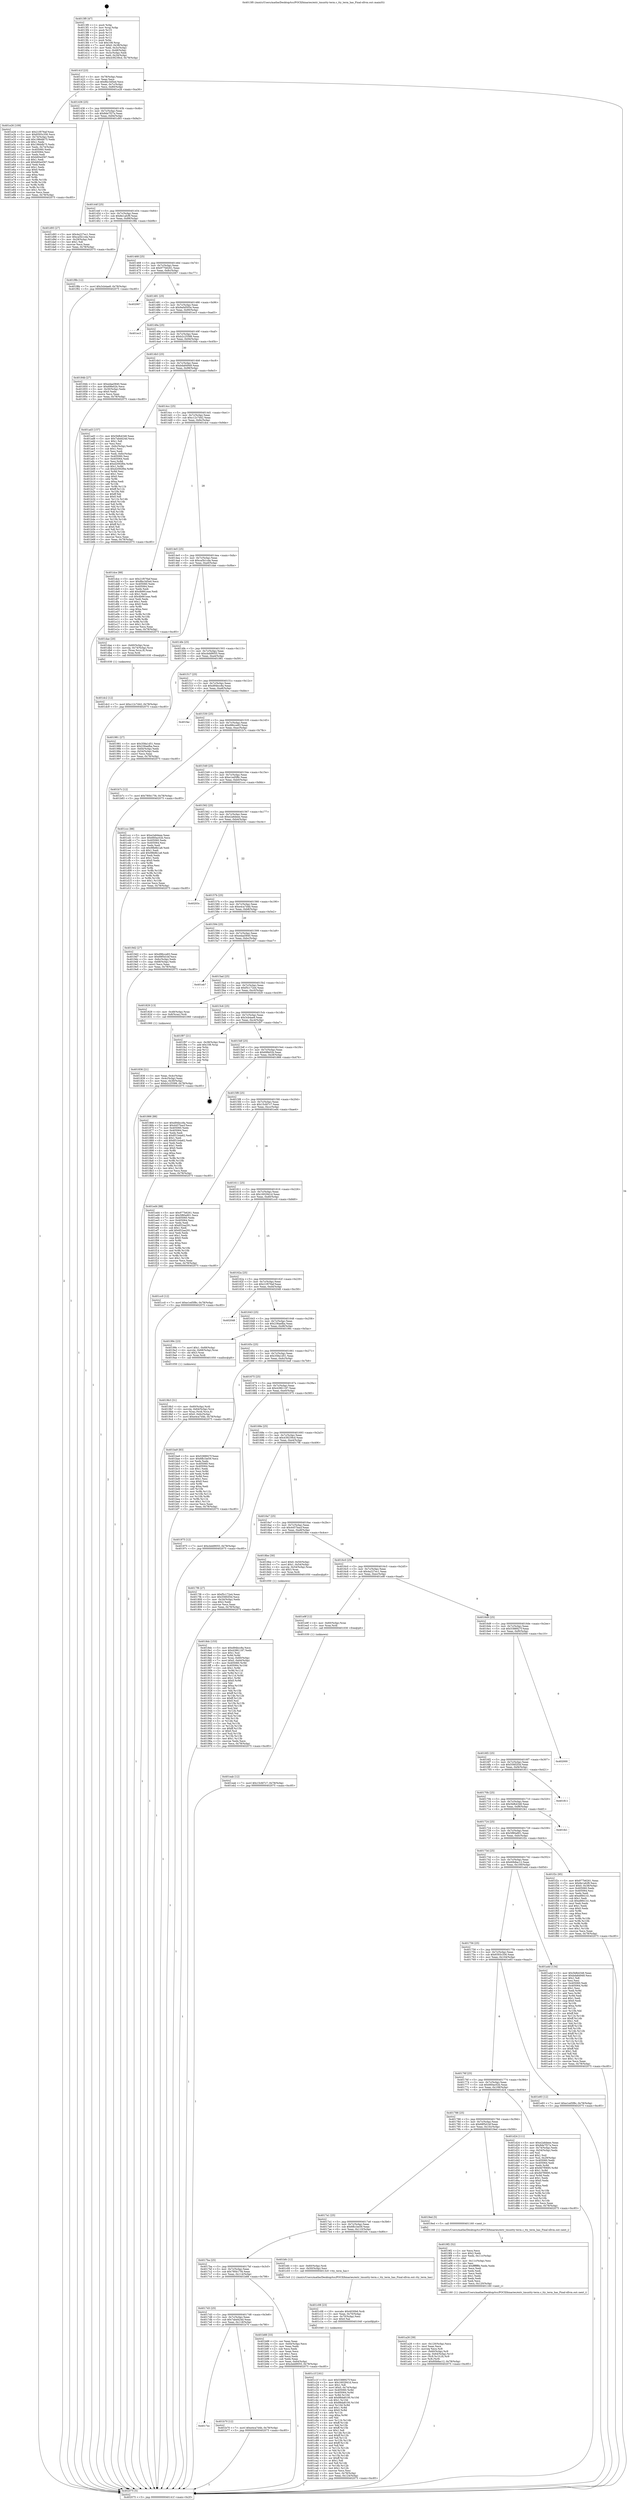 digraph "0x4013f0" {
  label = "0x4013f0 (/mnt/c/Users/mathe/Desktop/tcc/POCII/binaries/extr_tmuxtty-term.c_tty_term_has_Final-ollvm.out::main(0))"
  labelloc = "t"
  node[shape=record]

  Entry [label="",width=0.3,height=0.3,shape=circle,fillcolor=black,style=filled]
  "0x40141f" [label="{
     0x40141f [23]\l
     | [instrs]\l
     &nbsp;&nbsp;0x40141f \<+3\>: mov -0x78(%rbp),%eax\l
     &nbsp;&nbsp;0x401422 \<+2\>: mov %eax,%ecx\l
     &nbsp;&nbsp;0x401424 \<+6\>: sub $0x8bc3d5ed,%ecx\l
     &nbsp;&nbsp;0x40142a \<+3\>: mov %eax,-0x7c(%rbp)\l
     &nbsp;&nbsp;0x40142d \<+3\>: mov %ecx,-0x80(%rbp)\l
     &nbsp;&nbsp;0x401430 \<+6\>: je 0000000000401e26 \<main+0xa36\>\l
  }"]
  "0x401e26" [label="{
     0x401e26 [109]\l
     | [instrs]\l
     &nbsp;&nbsp;0x401e26 \<+5\>: mov $0x21f076af,%eax\l
     &nbsp;&nbsp;0x401e2b \<+5\>: mov $0x6593c356,%ecx\l
     &nbsp;&nbsp;0x401e30 \<+3\>: mov -0x74(%rbp),%edx\l
     &nbsp;&nbsp;0x401e33 \<+6\>: add $0x198ddb75,%edx\l
     &nbsp;&nbsp;0x401e39 \<+3\>: add $0x1,%edx\l
     &nbsp;&nbsp;0x401e3c \<+6\>: sub $0x198ddb75,%edx\l
     &nbsp;&nbsp;0x401e42 \<+3\>: mov %edx,-0x74(%rbp)\l
     &nbsp;&nbsp;0x401e45 \<+7\>: mov 0x405060,%edx\l
     &nbsp;&nbsp;0x401e4c \<+7\>: mov 0x405064,%esi\l
     &nbsp;&nbsp;0x401e53 \<+2\>: mov %edx,%edi\l
     &nbsp;&nbsp;0x401e55 \<+6\>: sub $0xb60a4567,%edi\l
     &nbsp;&nbsp;0x401e5b \<+3\>: sub $0x1,%edi\l
     &nbsp;&nbsp;0x401e5e \<+6\>: add $0xb60a4567,%edi\l
     &nbsp;&nbsp;0x401e64 \<+3\>: imul %edi,%edx\l
     &nbsp;&nbsp;0x401e67 \<+3\>: and $0x1,%edx\l
     &nbsp;&nbsp;0x401e6a \<+3\>: cmp $0x0,%edx\l
     &nbsp;&nbsp;0x401e6d \<+4\>: sete %r8b\l
     &nbsp;&nbsp;0x401e71 \<+3\>: cmp $0xa,%esi\l
     &nbsp;&nbsp;0x401e74 \<+4\>: setl %r9b\l
     &nbsp;&nbsp;0x401e78 \<+3\>: mov %r8b,%r10b\l
     &nbsp;&nbsp;0x401e7b \<+3\>: and %r9b,%r10b\l
     &nbsp;&nbsp;0x401e7e \<+3\>: xor %r9b,%r8b\l
     &nbsp;&nbsp;0x401e81 \<+3\>: or %r8b,%r10b\l
     &nbsp;&nbsp;0x401e84 \<+4\>: test $0x1,%r10b\l
     &nbsp;&nbsp;0x401e88 \<+3\>: cmovne %ecx,%eax\l
     &nbsp;&nbsp;0x401e8b \<+3\>: mov %eax,-0x78(%rbp)\l
     &nbsp;&nbsp;0x401e8e \<+5\>: jmp 0000000000402075 \<main+0xc85\>\l
  }"]
  "0x401436" [label="{
     0x401436 [25]\l
     | [instrs]\l
     &nbsp;&nbsp;0x401436 \<+5\>: jmp 000000000040143b \<main+0x4b\>\l
     &nbsp;&nbsp;0x40143b \<+3\>: mov -0x7c(%rbp),%eax\l
     &nbsp;&nbsp;0x40143e \<+5\>: sub $0x8de7f27a,%eax\l
     &nbsp;&nbsp;0x401443 \<+6\>: mov %eax,-0x84(%rbp)\l
     &nbsp;&nbsp;0x401449 \<+6\>: je 0000000000401d93 \<main+0x9a3\>\l
  }"]
  Exit [label="",width=0.3,height=0.3,shape=circle,fillcolor=black,style=filled,peripheries=2]
  "0x401d93" [label="{
     0x401d93 [27]\l
     | [instrs]\l
     &nbsp;&nbsp;0x401d93 \<+5\>: mov $0x4a227ec1,%eax\l
     &nbsp;&nbsp;0x401d98 \<+5\>: mov $0xca5b1cda,%ecx\l
     &nbsp;&nbsp;0x401d9d \<+3\>: mov -0x29(%rbp),%dl\l
     &nbsp;&nbsp;0x401da0 \<+3\>: test $0x1,%dl\l
     &nbsp;&nbsp;0x401da3 \<+3\>: cmovne %ecx,%eax\l
     &nbsp;&nbsp;0x401da6 \<+3\>: mov %eax,-0x78(%rbp)\l
     &nbsp;&nbsp;0x401da9 \<+5\>: jmp 0000000000402075 \<main+0xc85\>\l
  }"]
  "0x40144f" [label="{
     0x40144f [25]\l
     | [instrs]\l
     &nbsp;&nbsp;0x40144f \<+5\>: jmp 0000000000401454 \<main+0x64\>\l
     &nbsp;&nbsp;0x401454 \<+3\>: mov -0x7c(%rbp),%eax\l
     &nbsp;&nbsp;0x401457 \<+5\>: sub $0x8e1afcf9,%eax\l
     &nbsp;&nbsp;0x40145c \<+6\>: mov %eax,-0x88(%rbp)\l
     &nbsp;&nbsp;0x401462 \<+6\>: je 0000000000401f8b \<main+0xb9b\>\l
  }"]
  "0x401eab" [label="{
     0x401eab [12]\l
     | [instrs]\l
     &nbsp;&nbsp;0x401eab \<+7\>: movl $0x15cfd7c7,-0x78(%rbp)\l
     &nbsp;&nbsp;0x401eb2 \<+5\>: jmp 0000000000402075 \<main+0xc85\>\l
  }"]
  "0x401f8b" [label="{
     0x401f8b [12]\l
     | [instrs]\l
     &nbsp;&nbsp;0x401f8b \<+7\>: movl $0x3cb4ae8,-0x78(%rbp)\l
     &nbsp;&nbsp;0x401f92 \<+5\>: jmp 0000000000402075 \<main+0xc85\>\l
  }"]
  "0x401468" [label="{
     0x401468 [25]\l
     | [instrs]\l
     &nbsp;&nbsp;0x401468 \<+5\>: jmp 000000000040146d \<main+0x7d\>\l
     &nbsp;&nbsp;0x40146d \<+3\>: mov -0x7c(%rbp),%eax\l
     &nbsp;&nbsp;0x401470 \<+5\>: sub $0x977b6261,%eax\l
     &nbsp;&nbsp;0x401475 \<+6\>: mov %eax,-0x8c(%rbp)\l
     &nbsp;&nbsp;0x40147b \<+6\>: je 0000000000402067 \<main+0xc77\>\l
  }"]
  "0x401dc2" [label="{
     0x401dc2 [12]\l
     | [instrs]\l
     &nbsp;&nbsp;0x401dc2 \<+7\>: movl $0xc12c7d42,-0x78(%rbp)\l
     &nbsp;&nbsp;0x401dc9 \<+5\>: jmp 0000000000402075 \<main+0xc85\>\l
  }"]
  "0x402067" [label="{
     0x402067\l
  }", style=dashed]
  "0x401481" [label="{
     0x401481 [25]\l
     | [instrs]\l
     &nbsp;&nbsp;0x401481 \<+5\>: jmp 0000000000401486 \<main+0x96\>\l
     &nbsp;&nbsp;0x401486 \<+3\>: mov -0x7c(%rbp),%eax\l
     &nbsp;&nbsp;0x401489 \<+5\>: sub $0x9a0d505e,%eax\l
     &nbsp;&nbsp;0x40148e \<+6\>: mov %eax,-0x90(%rbp)\l
     &nbsp;&nbsp;0x401494 \<+6\>: je 0000000000401ec3 \<main+0xad3\>\l
  }"]
  "0x401c1f" [label="{
     0x401c1f [161]\l
     | [instrs]\l
     &nbsp;&nbsp;0x401c1f \<+5\>: mov $0x5388927f,%esi\l
     &nbsp;&nbsp;0x401c24 \<+5\>: mov $0x1602941d,%ecx\l
     &nbsp;&nbsp;0x401c29 \<+2\>: mov $0x1,%dl\l
     &nbsp;&nbsp;0x401c2b \<+7\>: movl $0x0,-0x74(%rbp)\l
     &nbsp;&nbsp;0x401c32 \<+8\>: mov 0x405060,%r8d\l
     &nbsp;&nbsp;0x401c3a \<+8\>: mov 0x405064,%r9d\l
     &nbsp;&nbsp;0x401c42 \<+3\>: mov %r8d,%r10d\l
     &nbsp;&nbsp;0x401c45 \<+7\>: add $0x88da8100,%r10d\l
     &nbsp;&nbsp;0x401c4c \<+4\>: sub $0x1,%r10d\l
     &nbsp;&nbsp;0x401c50 \<+7\>: sub $0x88da8100,%r10d\l
     &nbsp;&nbsp;0x401c57 \<+4\>: imul %r10d,%r8d\l
     &nbsp;&nbsp;0x401c5b \<+4\>: and $0x1,%r8d\l
     &nbsp;&nbsp;0x401c5f \<+4\>: cmp $0x0,%r8d\l
     &nbsp;&nbsp;0x401c63 \<+4\>: sete %r11b\l
     &nbsp;&nbsp;0x401c67 \<+4\>: cmp $0xa,%r9d\l
     &nbsp;&nbsp;0x401c6b \<+3\>: setl %bl\l
     &nbsp;&nbsp;0x401c6e \<+3\>: mov %r11b,%r14b\l
     &nbsp;&nbsp;0x401c71 \<+4\>: xor $0xff,%r14b\l
     &nbsp;&nbsp;0x401c75 \<+3\>: mov %bl,%r15b\l
     &nbsp;&nbsp;0x401c78 \<+4\>: xor $0xff,%r15b\l
     &nbsp;&nbsp;0x401c7c \<+3\>: xor $0x1,%dl\l
     &nbsp;&nbsp;0x401c7f \<+3\>: mov %r14b,%r12b\l
     &nbsp;&nbsp;0x401c82 \<+4\>: and $0xff,%r12b\l
     &nbsp;&nbsp;0x401c86 \<+3\>: and %dl,%r11b\l
     &nbsp;&nbsp;0x401c89 \<+3\>: mov %r15b,%r13b\l
     &nbsp;&nbsp;0x401c8c \<+4\>: and $0xff,%r13b\l
     &nbsp;&nbsp;0x401c90 \<+2\>: and %dl,%bl\l
     &nbsp;&nbsp;0x401c92 \<+3\>: or %r11b,%r12b\l
     &nbsp;&nbsp;0x401c95 \<+3\>: or %bl,%r13b\l
     &nbsp;&nbsp;0x401c98 \<+3\>: xor %r13b,%r12b\l
     &nbsp;&nbsp;0x401c9b \<+3\>: or %r15b,%r14b\l
     &nbsp;&nbsp;0x401c9e \<+4\>: xor $0xff,%r14b\l
     &nbsp;&nbsp;0x401ca2 \<+3\>: or $0x1,%dl\l
     &nbsp;&nbsp;0x401ca5 \<+3\>: and %dl,%r14b\l
     &nbsp;&nbsp;0x401ca8 \<+3\>: or %r14b,%r12b\l
     &nbsp;&nbsp;0x401cab \<+4\>: test $0x1,%r12b\l
     &nbsp;&nbsp;0x401caf \<+3\>: cmovne %ecx,%esi\l
     &nbsp;&nbsp;0x401cb2 \<+3\>: mov %esi,-0x78(%rbp)\l
     &nbsp;&nbsp;0x401cb5 \<+6\>: mov %eax,-0x124(%rbp)\l
     &nbsp;&nbsp;0x401cbb \<+5\>: jmp 0000000000402075 \<main+0xc85\>\l
  }"]
  "0x401ec3" [label="{
     0x401ec3\l
  }", style=dashed]
  "0x40149a" [label="{
     0x40149a [25]\l
     | [instrs]\l
     &nbsp;&nbsp;0x40149a \<+5\>: jmp 000000000040149f \<main+0xaf\>\l
     &nbsp;&nbsp;0x40149f \<+3\>: mov -0x7c(%rbp),%eax\l
     &nbsp;&nbsp;0x4014a2 \<+5\>: sub $0xb2c25588,%eax\l
     &nbsp;&nbsp;0x4014a7 \<+6\>: mov %eax,-0x94(%rbp)\l
     &nbsp;&nbsp;0x4014ad \<+6\>: je 000000000040184b \<main+0x45b\>\l
  }"]
  "0x401c08" [label="{
     0x401c08 [23]\l
     | [instrs]\l
     &nbsp;&nbsp;0x401c08 \<+10\>: movabs $0x4030b6,%rdi\l
     &nbsp;&nbsp;0x401c12 \<+3\>: mov %eax,-0x70(%rbp)\l
     &nbsp;&nbsp;0x401c15 \<+3\>: mov -0x70(%rbp),%esi\l
     &nbsp;&nbsp;0x401c18 \<+2\>: mov $0x0,%al\l
     &nbsp;&nbsp;0x401c1a \<+5\>: call 0000000000401040 \<printf@plt\>\l
     | [calls]\l
     &nbsp;&nbsp;0x401040 \{1\} (unknown)\l
  }"]
  "0x40184b" [label="{
     0x40184b [27]\l
     | [instrs]\l
     &nbsp;&nbsp;0x40184b \<+5\>: mov $0xedaa5840,%eax\l
     &nbsp;&nbsp;0x401850 \<+5\>: mov $0x69fe02b,%ecx\l
     &nbsp;&nbsp;0x401855 \<+3\>: mov -0x30(%rbp),%edx\l
     &nbsp;&nbsp;0x401858 \<+3\>: cmp $0x0,%edx\l
     &nbsp;&nbsp;0x40185b \<+3\>: cmove %ecx,%eax\l
     &nbsp;&nbsp;0x40185e \<+3\>: mov %eax,-0x78(%rbp)\l
     &nbsp;&nbsp;0x401861 \<+5\>: jmp 0000000000402075 \<main+0xc85\>\l
  }"]
  "0x4014b3" [label="{
     0x4014b3 [25]\l
     | [instrs]\l
     &nbsp;&nbsp;0x4014b3 \<+5\>: jmp 00000000004014b8 \<main+0xc8\>\l
     &nbsp;&nbsp;0x4014b8 \<+3\>: mov -0x7c(%rbp),%eax\l
     &nbsp;&nbsp;0x4014bb \<+5\>: sub $0xbda84949,%eax\l
     &nbsp;&nbsp;0x4014c0 \<+6\>: mov %eax,-0x98(%rbp)\l
     &nbsp;&nbsp;0x4014c6 \<+6\>: je 0000000000401ad3 \<main+0x6e3\>\l
  }"]
  "0x4017ec" [label="{
     0x4017ec\l
  }", style=dashed]
  "0x401ad3" [label="{
     0x401ad3 [157]\l
     | [instrs]\l
     &nbsp;&nbsp;0x401ad3 \<+5\>: mov $0x5bfb4348,%eax\l
     &nbsp;&nbsp;0x401ad8 \<+5\>: mov $0x7abd424d,%ecx\l
     &nbsp;&nbsp;0x401add \<+2\>: mov $0x1,%dl\l
     &nbsp;&nbsp;0x401adf \<+2\>: xor %esi,%esi\l
     &nbsp;&nbsp;0x401ae1 \<+3\>: mov -0x6c(%rbp),%edi\l
     &nbsp;&nbsp;0x401ae4 \<+3\>: sub $0x1,%esi\l
     &nbsp;&nbsp;0x401ae7 \<+2\>: sub %esi,%edi\l
     &nbsp;&nbsp;0x401ae9 \<+3\>: mov %edi,-0x6c(%rbp)\l
     &nbsp;&nbsp;0x401aec \<+7\>: mov 0x405060,%esi\l
     &nbsp;&nbsp;0x401af3 \<+7\>: mov 0x405064,%edi\l
     &nbsp;&nbsp;0x401afa \<+3\>: mov %esi,%r8d\l
     &nbsp;&nbsp;0x401afd \<+7\>: add $0xd2092f0e,%r8d\l
     &nbsp;&nbsp;0x401b04 \<+4\>: sub $0x1,%r8d\l
     &nbsp;&nbsp;0x401b08 \<+7\>: sub $0xd2092f0e,%r8d\l
     &nbsp;&nbsp;0x401b0f \<+4\>: imul %r8d,%esi\l
     &nbsp;&nbsp;0x401b13 \<+3\>: and $0x1,%esi\l
     &nbsp;&nbsp;0x401b16 \<+3\>: cmp $0x0,%esi\l
     &nbsp;&nbsp;0x401b19 \<+4\>: sete %r9b\l
     &nbsp;&nbsp;0x401b1d \<+3\>: cmp $0xa,%edi\l
     &nbsp;&nbsp;0x401b20 \<+4\>: setl %r10b\l
     &nbsp;&nbsp;0x401b24 \<+3\>: mov %r9b,%r11b\l
     &nbsp;&nbsp;0x401b27 \<+4\>: xor $0xff,%r11b\l
     &nbsp;&nbsp;0x401b2b \<+3\>: mov %r10b,%bl\l
     &nbsp;&nbsp;0x401b2e \<+3\>: xor $0xff,%bl\l
     &nbsp;&nbsp;0x401b31 \<+3\>: xor $0x0,%dl\l
     &nbsp;&nbsp;0x401b34 \<+3\>: mov %r11b,%r14b\l
     &nbsp;&nbsp;0x401b37 \<+4\>: and $0x0,%r14b\l
     &nbsp;&nbsp;0x401b3b \<+3\>: and %dl,%r9b\l
     &nbsp;&nbsp;0x401b3e \<+3\>: mov %bl,%r15b\l
     &nbsp;&nbsp;0x401b41 \<+4\>: and $0x0,%r15b\l
     &nbsp;&nbsp;0x401b45 \<+3\>: and %dl,%r10b\l
     &nbsp;&nbsp;0x401b48 \<+3\>: or %r9b,%r14b\l
     &nbsp;&nbsp;0x401b4b \<+3\>: or %r10b,%r15b\l
     &nbsp;&nbsp;0x401b4e \<+3\>: xor %r15b,%r14b\l
     &nbsp;&nbsp;0x401b51 \<+3\>: or %bl,%r11b\l
     &nbsp;&nbsp;0x401b54 \<+4\>: xor $0xff,%r11b\l
     &nbsp;&nbsp;0x401b58 \<+3\>: or $0x0,%dl\l
     &nbsp;&nbsp;0x401b5b \<+3\>: and %dl,%r11b\l
     &nbsp;&nbsp;0x401b5e \<+3\>: or %r11b,%r14b\l
     &nbsp;&nbsp;0x401b61 \<+4\>: test $0x1,%r14b\l
     &nbsp;&nbsp;0x401b65 \<+3\>: cmovne %ecx,%eax\l
     &nbsp;&nbsp;0x401b68 \<+3\>: mov %eax,-0x78(%rbp)\l
     &nbsp;&nbsp;0x401b6b \<+5\>: jmp 0000000000402075 \<main+0xc85\>\l
  }"]
  "0x4014cc" [label="{
     0x4014cc [25]\l
     | [instrs]\l
     &nbsp;&nbsp;0x4014cc \<+5\>: jmp 00000000004014d1 \<main+0xe1\>\l
     &nbsp;&nbsp;0x4014d1 \<+3\>: mov -0x7c(%rbp),%eax\l
     &nbsp;&nbsp;0x4014d4 \<+5\>: sub $0xc12c7d42,%eax\l
     &nbsp;&nbsp;0x4014d9 \<+6\>: mov %eax,-0x9c(%rbp)\l
     &nbsp;&nbsp;0x4014df \<+6\>: je 0000000000401dce \<main+0x9de\>\l
  }"]
  "0x401b70" [label="{
     0x401b70 [12]\l
     | [instrs]\l
     &nbsp;&nbsp;0x401b70 \<+7\>: movl $0xe4ca7d4b,-0x78(%rbp)\l
     &nbsp;&nbsp;0x401b77 \<+5\>: jmp 0000000000402075 \<main+0xc85\>\l
  }"]
  "0x401dce" [label="{
     0x401dce [88]\l
     | [instrs]\l
     &nbsp;&nbsp;0x401dce \<+5\>: mov $0x21f076af,%eax\l
     &nbsp;&nbsp;0x401dd3 \<+5\>: mov $0x8bc3d5ed,%ecx\l
     &nbsp;&nbsp;0x401dd8 \<+7\>: mov 0x405060,%edx\l
     &nbsp;&nbsp;0x401ddf \<+7\>: mov 0x405064,%esi\l
     &nbsp;&nbsp;0x401de6 \<+2\>: mov %edx,%edi\l
     &nbsp;&nbsp;0x401de8 \<+6\>: add $0x4b661eae,%edi\l
     &nbsp;&nbsp;0x401dee \<+3\>: sub $0x1,%edi\l
     &nbsp;&nbsp;0x401df1 \<+6\>: sub $0x4b661eae,%edi\l
     &nbsp;&nbsp;0x401df7 \<+3\>: imul %edi,%edx\l
     &nbsp;&nbsp;0x401dfa \<+3\>: and $0x1,%edx\l
     &nbsp;&nbsp;0x401dfd \<+3\>: cmp $0x0,%edx\l
     &nbsp;&nbsp;0x401e00 \<+4\>: sete %r8b\l
     &nbsp;&nbsp;0x401e04 \<+3\>: cmp $0xa,%esi\l
     &nbsp;&nbsp;0x401e07 \<+4\>: setl %r9b\l
     &nbsp;&nbsp;0x401e0b \<+3\>: mov %r8b,%r10b\l
     &nbsp;&nbsp;0x401e0e \<+3\>: and %r9b,%r10b\l
     &nbsp;&nbsp;0x401e11 \<+3\>: xor %r9b,%r8b\l
     &nbsp;&nbsp;0x401e14 \<+3\>: or %r8b,%r10b\l
     &nbsp;&nbsp;0x401e17 \<+4\>: test $0x1,%r10b\l
     &nbsp;&nbsp;0x401e1b \<+3\>: cmovne %ecx,%eax\l
     &nbsp;&nbsp;0x401e1e \<+3\>: mov %eax,-0x78(%rbp)\l
     &nbsp;&nbsp;0x401e21 \<+5\>: jmp 0000000000402075 \<main+0xc85\>\l
  }"]
  "0x4014e5" [label="{
     0x4014e5 [25]\l
     | [instrs]\l
     &nbsp;&nbsp;0x4014e5 \<+5\>: jmp 00000000004014ea \<main+0xfa\>\l
     &nbsp;&nbsp;0x4014ea \<+3\>: mov -0x7c(%rbp),%eax\l
     &nbsp;&nbsp;0x4014ed \<+5\>: sub $0xca5b1cda,%eax\l
     &nbsp;&nbsp;0x4014f2 \<+6\>: mov %eax,-0xa0(%rbp)\l
     &nbsp;&nbsp;0x4014f8 \<+6\>: je 0000000000401dae \<main+0x9be\>\l
  }"]
  "0x4017d3" [label="{
     0x4017d3 [25]\l
     | [instrs]\l
     &nbsp;&nbsp;0x4017d3 \<+5\>: jmp 00000000004017d8 \<main+0x3e8\>\l
     &nbsp;&nbsp;0x4017d8 \<+3\>: mov -0x7c(%rbp),%eax\l
     &nbsp;&nbsp;0x4017db \<+5\>: sub $0x7abd424d,%eax\l
     &nbsp;&nbsp;0x4017e0 \<+6\>: mov %eax,-0x118(%rbp)\l
     &nbsp;&nbsp;0x4017e6 \<+6\>: je 0000000000401b70 \<main+0x780\>\l
  }"]
  "0x401dae" [label="{
     0x401dae [20]\l
     | [instrs]\l
     &nbsp;&nbsp;0x401dae \<+4\>: mov -0x60(%rbp),%rax\l
     &nbsp;&nbsp;0x401db2 \<+4\>: movslq -0x74(%rbp),%rcx\l
     &nbsp;&nbsp;0x401db6 \<+4\>: mov (%rax,%rcx,8),%rax\l
     &nbsp;&nbsp;0x401dba \<+3\>: mov %rax,%rdi\l
     &nbsp;&nbsp;0x401dbd \<+5\>: call 0000000000401030 \<free@plt\>\l
     | [calls]\l
     &nbsp;&nbsp;0x401030 \{1\} (unknown)\l
  }"]
  "0x4014fe" [label="{
     0x4014fe [25]\l
     | [instrs]\l
     &nbsp;&nbsp;0x4014fe \<+5\>: jmp 0000000000401503 \<main+0x113\>\l
     &nbsp;&nbsp;0x401503 \<+3\>: mov -0x7c(%rbp),%eax\l
     &nbsp;&nbsp;0x401506 \<+5\>: sub $0xcbdd9055,%eax\l
     &nbsp;&nbsp;0x40150b \<+6\>: mov %eax,-0xa4(%rbp)\l
     &nbsp;&nbsp;0x401511 \<+6\>: je 0000000000401981 \<main+0x591\>\l
  }"]
  "0x401b88" [label="{
     0x401b88 [33]\l
     | [instrs]\l
     &nbsp;&nbsp;0x401b88 \<+2\>: xor %eax,%eax\l
     &nbsp;&nbsp;0x401b8a \<+3\>: mov -0x64(%rbp),%ecx\l
     &nbsp;&nbsp;0x401b8d \<+2\>: mov %eax,%edx\l
     &nbsp;&nbsp;0x401b8f \<+2\>: sub %ecx,%edx\l
     &nbsp;&nbsp;0x401b91 \<+2\>: mov %eax,%ecx\l
     &nbsp;&nbsp;0x401b93 \<+3\>: sub $0x1,%ecx\l
     &nbsp;&nbsp;0x401b96 \<+2\>: add %ecx,%edx\l
     &nbsp;&nbsp;0x401b98 \<+2\>: sub %edx,%eax\l
     &nbsp;&nbsp;0x401b9a \<+3\>: mov %eax,-0x64(%rbp)\l
     &nbsp;&nbsp;0x401b9d \<+7\>: movl $0xcbdd9055,-0x78(%rbp)\l
     &nbsp;&nbsp;0x401ba4 \<+5\>: jmp 0000000000402075 \<main+0xc85\>\l
  }"]
  "0x401981" [label="{
     0x401981 [27]\l
     | [instrs]\l
     &nbsp;&nbsp;0x401981 \<+5\>: mov $0x358a1d51,%eax\l
     &nbsp;&nbsp;0x401986 \<+5\>: mov $0x236aefba,%ecx\l
     &nbsp;&nbsp;0x40198b \<+3\>: mov -0x64(%rbp),%edx\l
     &nbsp;&nbsp;0x40198e \<+3\>: cmp -0x54(%rbp),%edx\l
     &nbsp;&nbsp;0x401991 \<+3\>: cmovl %ecx,%eax\l
     &nbsp;&nbsp;0x401994 \<+3\>: mov %eax,-0x78(%rbp)\l
     &nbsp;&nbsp;0x401997 \<+5\>: jmp 0000000000402075 \<main+0xc85\>\l
  }"]
  "0x401517" [label="{
     0x401517 [25]\l
     | [instrs]\l
     &nbsp;&nbsp;0x401517 \<+5\>: jmp 000000000040151c \<main+0x12c\>\l
     &nbsp;&nbsp;0x40151c \<+3\>: mov -0x7c(%rbp),%eax\l
     &nbsp;&nbsp;0x40151f \<+5\>: sub $0xd94bcc8a,%eax\l
     &nbsp;&nbsp;0x401524 \<+6\>: mov %eax,-0xa8(%rbp)\l
     &nbsp;&nbsp;0x40152a \<+6\>: je 0000000000401fac \<main+0xbbc\>\l
  }"]
  "0x4017ba" [label="{
     0x4017ba [25]\l
     | [instrs]\l
     &nbsp;&nbsp;0x4017ba \<+5\>: jmp 00000000004017bf \<main+0x3cf\>\l
     &nbsp;&nbsp;0x4017bf \<+3\>: mov -0x7c(%rbp),%eax\l
     &nbsp;&nbsp;0x4017c2 \<+5\>: sub $0x780b17f4,%eax\l
     &nbsp;&nbsp;0x4017c7 \<+6\>: mov %eax,-0x114(%rbp)\l
     &nbsp;&nbsp;0x4017cd \<+6\>: je 0000000000401b88 \<main+0x798\>\l
  }"]
  "0x401fac" [label="{
     0x401fac\l
  }", style=dashed]
  "0x401530" [label="{
     0x401530 [25]\l
     | [instrs]\l
     &nbsp;&nbsp;0x401530 \<+5\>: jmp 0000000000401535 \<main+0x145\>\l
     &nbsp;&nbsp;0x401535 \<+3\>: mov -0x7c(%rbp),%eax\l
     &nbsp;&nbsp;0x401538 \<+5\>: sub $0xd96cce83,%eax\l
     &nbsp;&nbsp;0x40153d \<+6\>: mov %eax,-0xac(%rbp)\l
     &nbsp;&nbsp;0x401543 \<+6\>: je 0000000000401b7c \<main+0x78c\>\l
  }"]
  "0x401bfc" [label="{
     0x401bfc [12]\l
     | [instrs]\l
     &nbsp;&nbsp;0x401bfc \<+4\>: mov -0x60(%rbp),%rdi\l
     &nbsp;&nbsp;0x401c00 \<+3\>: mov -0x50(%rbp),%esi\l
     &nbsp;&nbsp;0x401c03 \<+5\>: call 00000000004013c0 \<tty_term_has\>\l
     | [calls]\l
     &nbsp;&nbsp;0x4013c0 \{1\} (/mnt/c/Users/mathe/Desktop/tcc/POCII/binaries/extr_tmuxtty-term.c_tty_term_has_Final-ollvm.out::tty_term_has)\l
  }"]
  "0x401b7c" [label="{
     0x401b7c [12]\l
     | [instrs]\l
     &nbsp;&nbsp;0x401b7c \<+7\>: movl $0x780b17f4,-0x78(%rbp)\l
     &nbsp;&nbsp;0x401b83 \<+5\>: jmp 0000000000402075 \<main+0xc85\>\l
  }"]
  "0x401549" [label="{
     0x401549 [25]\l
     | [instrs]\l
     &nbsp;&nbsp;0x401549 \<+5\>: jmp 000000000040154e \<main+0x15e\>\l
     &nbsp;&nbsp;0x40154e \<+3\>: mov -0x7c(%rbp),%eax\l
     &nbsp;&nbsp;0x401551 \<+5\>: sub $0xe1ed5f8c,%eax\l
     &nbsp;&nbsp;0x401556 \<+6\>: mov %eax,-0xb0(%rbp)\l
     &nbsp;&nbsp;0x40155c \<+6\>: je 0000000000401ccc \<main+0x8dc\>\l
  }"]
  "0x401a26" [label="{
     0x401a26 [39]\l
     | [instrs]\l
     &nbsp;&nbsp;0x401a26 \<+6\>: mov -0x120(%rbp),%ecx\l
     &nbsp;&nbsp;0x401a2c \<+3\>: imul %eax,%ecx\l
     &nbsp;&nbsp;0x401a2f \<+3\>: movslq %ecx,%r8\l
     &nbsp;&nbsp;0x401a32 \<+4\>: mov -0x60(%rbp),%r9\l
     &nbsp;&nbsp;0x401a36 \<+4\>: movslq -0x64(%rbp),%r10\l
     &nbsp;&nbsp;0x401a3a \<+4\>: mov (%r9,%r10,8),%r9\l
     &nbsp;&nbsp;0x401a3e \<+3\>: mov %r8,(%r9)\l
     &nbsp;&nbsp;0x401a41 \<+7\>: movl $0x60b8ac12,-0x78(%rbp)\l
     &nbsp;&nbsp;0x401a48 \<+5\>: jmp 0000000000402075 \<main+0xc85\>\l
  }"]
  "0x401ccc" [label="{
     0x401ccc [88]\l
     | [instrs]\l
     &nbsp;&nbsp;0x401ccc \<+5\>: mov $0xe2a6deee,%eax\l
     &nbsp;&nbsp;0x401cd1 \<+5\>: mov $0x660ac02b,%ecx\l
     &nbsp;&nbsp;0x401cd6 \<+7\>: mov 0x405060,%edx\l
     &nbsp;&nbsp;0x401cdd \<+7\>: mov 0x405064,%esi\l
     &nbsp;&nbsp;0x401ce4 \<+2\>: mov %edx,%edi\l
     &nbsp;&nbsp;0x401ce6 \<+6\>: sub $0x98b8b1a8,%edi\l
     &nbsp;&nbsp;0x401cec \<+3\>: sub $0x1,%edi\l
     &nbsp;&nbsp;0x401cef \<+6\>: add $0x98b8b1a8,%edi\l
     &nbsp;&nbsp;0x401cf5 \<+3\>: imul %edi,%edx\l
     &nbsp;&nbsp;0x401cf8 \<+3\>: and $0x1,%edx\l
     &nbsp;&nbsp;0x401cfb \<+3\>: cmp $0x0,%edx\l
     &nbsp;&nbsp;0x401cfe \<+4\>: sete %r8b\l
     &nbsp;&nbsp;0x401d02 \<+3\>: cmp $0xa,%esi\l
     &nbsp;&nbsp;0x401d05 \<+4\>: setl %r9b\l
     &nbsp;&nbsp;0x401d09 \<+3\>: mov %r8b,%r10b\l
     &nbsp;&nbsp;0x401d0c \<+3\>: and %r9b,%r10b\l
     &nbsp;&nbsp;0x401d0f \<+3\>: xor %r9b,%r8b\l
     &nbsp;&nbsp;0x401d12 \<+3\>: or %r8b,%r10b\l
     &nbsp;&nbsp;0x401d15 \<+4\>: test $0x1,%r10b\l
     &nbsp;&nbsp;0x401d19 \<+3\>: cmovne %ecx,%eax\l
     &nbsp;&nbsp;0x401d1c \<+3\>: mov %eax,-0x78(%rbp)\l
     &nbsp;&nbsp;0x401d1f \<+5\>: jmp 0000000000402075 \<main+0xc85\>\l
  }"]
  "0x401562" [label="{
     0x401562 [25]\l
     | [instrs]\l
     &nbsp;&nbsp;0x401562 \<+5\>: jmp 0000000000401567 \<main+0x177\>\l
     &nbsp;&nbsp;0x401567 \<+3\>: mov -0x7c(%rbp),%eax\l
     &nbsp;&nbsp;0x40156a \<+5\>: sub $0xe2a6deee,%eax\l
     &nbsp;&nbsp;0x40156f \<+6\>: mov %eax,-0xb4(%rbp)\l
     &nbsp;&nbsp;0x401575 \<+6\>: je 000000000040203c \<main+0xc4c\>\l
  }"]
  "0x4019f2" [label="{
     0x4019f2 [52]\l
     | [instrs]\l
     &nbsp;&nbsp;0x4019f2 \<+2\>: xor %ecx,%ecx\l
     &nbsp;&nbsp;0x4019f4 \<+5\>: mov $0x2,%edx\l
     &nbsp;&nbsp;0x4019f9 \<+6\>: mov %edx,-0x11c(%rbp)\l
     &nbsp;&nbsp;0x4019ff \<+1\>: cltd\l
     &nbsp;&nbsp;0x401a00 \<+6\>: mov -0x11c(%rbp),%esi\l
     &nbsp;&nbsp;0x401a06 \<+2\>: idiv %esi\l
     &nbsp;&nbsp;0x401a08 \<+6\>: imul $0xfffffffe,%edx,%edx\l
     &nbsp;&nbsp;0x401a0e \<+2\>: mov %ecx,%edi\l
     &nbsp;&nbsp;0x401a10 \<+2\>: sub %edx,%edi\l
     &nbsp;&nbsp;0x401a12 \<+2\>: mov %ecx,%edx\l
     &nbsp;&nbsp;0x401a14 \<+3\>: sub $0x1,%edx\l
     &nbsp;&nbsp;0x401a17 \<+2\>: add %edx,%edi\l
     &nbsp;&nbsp;0x401a19 \<+2\>: sub %edi,%ecx\l
     &nbsp;&nbsp;0x401a1b \<+6\>: mov %ecx,-0x120(%rbp)\l
     &nbsp;&nbsp;0x401a21 \<+5\>: call 0000000000401160 \<next_i\>\l
     | [calls]\l
     &nbsp;&nbsp;0x401160 \{1\} (/mnt/c/Users/mathe/Desktop/tcc/POCII/binaries/extr_tmuxtty-term.c_tty_term_has_Final-ollvm.out::next_i)\l
  }"]
  "0x40203c" [label="{
     0x40203c\l
  }", style=dashed]
  "0x40157b" [label="{
     0x40157b [25]\l
     | [instrs]\l
     &nbsp;&nbsp;0x40157b \<+5\>: jmp 0000000000401580 \<main+0x190\>\l
     &nbsp;&nbsp;0x401580 \<+3\>: mov -0x7c(%rbp),%eax\l
     &nbsp;&nbsp;0x401583 \<+5\>: sub $0xe4ca7d4b,%eax\l
     &nbsp;&nbsp;0x401588 \<+6\>: mov %eax,-0xb8(%rbp)\l
     &nbsp;&nbsp;0x40158e \<+6\>: je 00000000004019d2 \<main+0x5e2\>\l
  }"]
  "0x4017a1" [label="{
     0x4017a1 [25]\l
     | [instrs]\l
     &nbsp;&nbsp;0x4017a1 \<+5\>: jmp 00000000004017a6 \<main+0x3b6\>\l
     &nbsp;&nbsp;0x4017a6 \<+3\>: mov -0x7c(%rbp),%eax\l
     &nbsp;&nbsp;0x4017a9 \<+5\>: sub $0x6fb1be59,%eax\l
     &nbsp;&nbsp;0x4017ae \<+6\>: mov %eax,-0x110(%rbp)\l
     &nbsp;&nbsp;0x4017b4 \<+6\>: je 0000000000401bfc \<main+0x80c\>\l
  }"]
  "0x4019d2" [label="{
     0x4019d2 [27]\l
     | [instrs]\l
     &nbsp;&nbsp;0x4019d2 \<+5\>: mov $0xd96cce83,%eax\l
     &nbsp;&nbsp;0x4019d7 \<+5\>: mov $0x68f5d1bf,%ecx\l
     &nbsp;&nbsp;0x4019dc \<+3\>: mov -0x6c(%rbp),%edx\l
     &nbsp;&nbsp;0x4019df \<+3\>: cmp -0x68(%rbp),%edx\l
     &nbsp;&nbsp;0x4019e2 \<+3\>: cmovl %ecx,%eax\l
     &nbsp;&nbsp;0x4019e5 \<+3\>: mov %eax,-0x78(%rbp)\l
     &nbsp;&nbsp;0x4019e8 \<+5\>: jmp 0000000000402075 \<main+0xc85\>\l
  }"]
  "0x401594" [label="{
     0x401594 [25]\l
     | [instrs]\l
     &nbsp;&nbsp;0x401594 \<+5\>: jmp 0000000000401599 \<main+0x1a9\>\l
     &nbsp;&nbsp;0x401599 \<+3\>: mov -0x7c(%rbp),%eax\l
     &nbsp;&nbsp;0x40159c \<+5\>: sub $0xedaa5840,%eax\l
     &nbsp;&nbsp;0x4015a1 \<+6\>: mov %eax,-0xbc(%rbp)\l
     &nbsp;&nbsp;0x4015a7 \<+6\>: je 0000000000401eb7 \<main+0xac7\>\l
  }"]
  "0x4019ed" [label="{
     0x4019ed [5]\l
     | [instrs]\l
     &nbsp;&nbsp;0x4019ed \<+5\>: call 0000000000401160 \<next_i\>\l
     | [calls]\l
     &nbsp;&nbsp;0x401160 \{1\} (/mnt/c/Users/mathe/Desktop/tcc/POCII/binaries/extr_tmuxtty-term.c_tty_term_has_Final-ollvm.out::next_i)\l
  }"]
  "0x401eb7" [label="{
     0x401eb7\l
  }", style=dashed]
  "0x4015ad" [label="{
     0x4015ad [25]\l
     | [instrs]\l
     &nbsp;&nbsp;0x4015ad \<+5\>: jmp 00000000004015b2 \<main+0x1c2\>\l
     &nbsp;&nbsp;0x4015b2 \<+3\>: mov -0x7c(%rbp),%eax\l
     &nbsp;&nbsp;0x4015b5 \<+5\>: sub $0xf5c172e4,%eax\l
     &nbsp;&nbsp;0x4015ba \<+6\>: mov %eax,-0xc0(%rbp)\l
     &nbsp;&nbsp;0x4015c0 \<+6\>: je 0000000000401829 \<main+0x439\>\l
  }"]
  "0x401788" [label="{
     0x401788 [25]\l
     | [instrs]\l
     &nbsp;&nbsp;0x401788 \<+5\>: jmp 000000000040178d \<main+0x39d\>\l
     &nbsp;&nbsp;0x40178d \<+3\>: mov -0x7c(%rbp),%eax\l
     &nbsp;&nbsp;0x401790 \<+5\>: sub $0x68f5d1bf,%eax\l
     &nbsp;&nbsp;0x401795 \<+6\>: mov %eax,-0x10c(%rbp)\l
     &nbsp;&nbsp;0x40179b \<+6\>: je 00000000004019ed \<main+0x5fd\>\l
  }"]
  "0x401829" [label="{
     0x401829 [13]\l
     | [instrs]\l
     &nbsp;&nbsp;0x401829 \<+4\>: mov -0x48(%rbp),%rax\l
     &nbsp;&nbsp;0x40182d \<+4\>: mov 0x8(%rax),%rdi\l
     &nbsp;&nbsp;0x401831 \<+5\>: call 0000000000401060 \<atoi@plt\>\l
     | [calls]\l
     &nbsp;&nbsp;0x401060 \{1\} (unknown)\l
  }"]
  "0x4015c6" [label="{
     0x4015c6 [25]\l
     | [instrs]\l
     &nbsp;&nbsp;0x4015c6 \<+5\>: jmp 00000000004015cb \<main+0x1db\>\l
     &nbsp;&nbsp;0x4015cb \<+3\>: mov -0x7c(%rbp),%eax\l
     &nbsp;&nbsp;0x4015ce \<+5\>: sub $0x3cb4ae8,%eax\l
     &nbsp;&nbsp;0x4015d3 \<+6\>: mov %eax,-0xc4(%rbp)\l
     &nbsp;&nbsp;0x4015d9 \<+6\>: je 0000000000401f97 \<main+0xba7\>\l
  }"]
  "0x401d24" [label="{
     0x401d24 [111]\l
     | [instrs]\l
     &nbsp;&nbsp;0x401d24 \<+5\>: mov $0xe2a6deee,%eax\l
     &nbsp;&nbsp;0x401d29 \<+5\>: mov $0x8de7f27a,%ecx\l
     &nbsp;&nbsp;0x401d2e \<+3\>: mov -0x74(%rbp),%edx\l
     &nbsp;&nbsp;0x401d31 \<+3\>: cmp -0x54(%rbp),%edx\l
     &nbsp;&nbsp;0x401d34 \<+4\>: setl %sil\l
     &nbsp;&nbsp;0x401d38 \<+4\>: and $0x1,%sil\l
     &nbsp;&nbsp;0x401d3c \<+4\>: mov %sil,-0x29(%rbp)\l
     &nbsp;&nbsp;0x401d40 \<+7\>: mov 0x405060,%edx\l
     &nbsp;&nbsp;0x401d47 \<+7\>: mov 0x405064,%edi\l
     &nbsp;&nbsp;0x401d4e \<+3\>: mov %edx,%r8d\l
     &nbsp;&nbsp;0x401d51 \<+7\>: add $0x9d7f0695,%r8d\l
     &nbsp;&nbsp;0x401d58 \<+4\>: sub $0x1,%r8d\l
     &nbsp;&nbsp;0x401d5c \<+7\>: sub $0x9d7f0695,%r8d\l
     &nbsp;&nbsp;0x401d63 \<+4\>: imul %r8d,%edx\l
     &nbsp;&nbsp;0x401d67 \<+3\>: and $0x1,%edx\l
     &nbsp;&nbsp;0x401d6a \<+3\>: cmp $0x0,%edx\l
     &nbsp;&nbsp;0x401d6d \<+4\>: sete %sil\l
     &nbsp;&nbsp;0x401d71 \<+3\>: cmp $0xa,%edi\l
     &nbsp;&nbsp;0x401d74 \<+4\>: setl %r9b\l
     &nbsp;&nbsp;0x401d78 \<+3\>: mov %sil,%r10b\l
     &nbsp;&nbsp;0x401d7b \<+3\>: and %r9b,%r10b\l
     &nbsp;&nbsp;0x401d7e \<+3\>: xor %r9b,%sil\l
     &nbsp;&nbsp;0x401d81 \<+3\>: or %sil,%r10b\l
     &nbsp;&nbsp;0x401d84 \<+4\>: test $0x1,%r10b\l
     &nbsp;&nbsp;0x401d88 \<+3\>: cmovne %ecx,%eax\l
     &nbsp;&nbsp;0x401d8b \<+3\>: mov %eax,-0x78(%rbp)\l
     &nbsp;&nbsp;0x401d8e \<+5\>: jmp 0000000000402075 \<main+0xc85\>\l
  }"]
  "0x401f97" [label="{
     0x401f97 [21]\l
     | [instrs]\l
     &nbsp;&nbsp;0x401f97 \<+3\>: mov -0x38(%rbp),%eax\l
     &nbsp;&nbsp;0x401f9a \<+7\>: add $0x108,%rsp\l
     &nbsp;&nbsp;0x401fa1 \<+1\>: pop %rbx\l
     &nbsp;&nbsp;0x401fa2 \<+2\>: pop %r12\l
     &nbsp;&nbsp;0x401fa4 \<+2\>: pop %r13\l
     &nbsp;&nbsp;0x401fa6 \<+2\>: pop %r14\l
     &nbsp;&nbsp;0x401fa8 \<+2\>: pop %r15\l
     &nbsp;&nbsp;0x401faa \<+1\>: pop %rbp\l
     &nbsp;&nbsp;0x401fab \<+1\>: ret\l
  }"]
  "0x4015df" [label="{
     0x4015df [25]\l
     | [instrs]\l
     &nbsp;&nbsp;0x4015df \<+5\>: jmp 00000000004015e4 \<main+0x1f4\>\l
     &nbsp;&nbsp;0x4015e4 \<+3\>: mov -0x7c(%rbp),%eax\l
     &nbsp;&nbsp;0x4015e7 \<+5\>: sub $0x69fe02b,%eax\l
     &nbsp;&nbsp;0x4015ec \<+6\>: mov %eax,-0xc8(%rbp)\l
     &nbsp;&nbsp;0x4015f2 \<+6\>: je 0000000000401866 \<main+0x476\>\l
  }"]
  "0x40176f" [label="{
     0x40176f [25]\l
     | [instrs]\l
     &nbsp;&nbsp;0x40176f \<+5\>: jmp 0000000000401774 \<main+0x384\>\l
     &nbsp;&nbsp;0x401774 \<+3\>: mov -0x7c(%rbp),%eax\l
     &nbsp;&nbsp;0x401777 \<+5\>: sub $0x660ac02b,%eax\l
     &nbsp;&nbsp;0x40177c \<+6\>: mov %eax,-0x108(%rbp)\l
     &nbsp;&nbsp;0x401782 \<+6\>: je 0000000000401d24 \<main+0x934\>\l
  }"]
  "0x401866" [label="{
     0x401866 [88]\l
     | [instrs]\l
     &nbsp;&nbsp;0x401866 \<+5\>: mov $0xd94bcc8a,%eax\l
     &nbsp;&nbsp;0x40186b \<+5\>: mov $0x4457bacf,%ecx\l
     &nbsp;&nbsp;0x401870 \<+7\>: mov 0x405060,%edx\l
     &nbsp;&nbsp;0x401877 \<+7\>: mov 0x405064,%esi\l
     &nbsp;&nbsp;0x40187e \<+2\>: mov %edx,%edi\l
     &nbsp;&nbsp;0x401880 \<+6\>: sub $0x851b4a62,%edi\l
     &nbsp;&nbsp;0x401886 \<+3\>: sub $0x1,%edi\l
     &nbsp;&nbsp;0x401889 \<+6\>: add $0x851b4a62,%edi\l
     &nbsp;&nbsp;0x40188f \<+3\>: imul %edi,%edx\l
     &nbsp;&nbsp;0x401892 \<+3\>: and $0x1,%edx\l
     &nbsp;&nbsp;0x401895 \<+3\>: cmp $0x0,%edx\l
     &nbsp;&nbsp;0x401898 \<+4\>: sete %r8b\l
     &nbsp;&nbsp;0x40189c \<+3\>: cmp $0xa,%esi\l
     &nbsp;&nbsp;0x40189f \<+4\>: setl %r9b\l
     &nbsp;&nbsp;0x4018a3 \<+3\>: mov %r8b,%r10b\l
     &nbsp;&nbsp;0x4018a6 \<+3\>: and %r9b,%r10b\l
     &nbsp;&nbsp;0x4018a9 \<+3\>: xor %r9b,%r8b\l
     &nbsp;&nbsp;0x4018ac \<+3\>: or %r8b,%r10b\l
     &nbsp;&nbsp;0x4018af \<+4\>: test $0x1,%r10b\l
     &nbsp;&nbsp;0x4018b3 \<+3\>: cmovne %ecx,%eax\l
     &nbsp;&nbsp;0x4018b6 \<+3\>: mov %eax,-0x78(%rbp)\l
     &nbsp;&nbsp;0x4018b9 \<+5\>: jmp 0000000000402075 \<main+0xc85\>\l
  }"]
  "0x4015f8" [label="{
     0x4015f8 [25]\l
     | [instrs]\l
     &nbsp;&nbsp;0x4015f8 \<+5\>: jmp 00000000004015fd \<main+0x20d\>\l
     &nbsp;&nbsp;0x4015fd \<+3\>: mov -0x7c(%rbp),%eax\l
     &nbsp;&nbsp;0x401600 \<+5\>: sub $0x15cfd7c7,%eax\l
     &nbsp;&nbsp;0x401605 \<+6\>: mov %eax,-0xcc(%rbp)\l
     &nbsp;&nbsp;0x40160b \<+6\>: je 0000000000401ed4 \<main+0xae4\>\l
  }"]
  "0x401e93" [label="{
     0x401e93 [12]\l
     | [instrs]\l
     &nbsp;&nbsp;0x401e93 \<+7\>: movl $0xe1ed5f8c,-0x78(%rbp)\l
     &nbsp;&nbsp;0x401e9a \<+5\>: jmp 0000000000402075 \<main+0xc85\>\l
  }"]
  "0x401ed4" [label="{
     0x401ed4 [88]\l
     | [instrs]\l
     &nbsp;&nbsp;0x401ed4 \<+5\>: mov $0x977b6261,%eax\l
     &nbsp;&nbsp;0x401ed9 \<+5\>: mov $0x5f80a901,%ecx\l
     &nbsp;&nbsp;0x401ede \<+7\>: mov 0x405060,%edx\l
     &nbsp;&nbsp;0x401ee5 \<+7\>: mov 0x405064,%esi\l
     &nbsp;&nbsp;0x401eec \<+2\>: mov %edx,%edi\l
     &nbsp;&nbsp;0x401eee \<+6\>: sub $0x652aa291,%edi\l
     &nbsp;&nbsp;0x401ef4 \<+3\>: sub $0x1,%edi\l
     &nbsp;&nbsp;0x401ef7 \<+6\>: add $0x652aa291,%edi\l
     &nbsp;&nbsp;0x401efd \<+3\>: imul %edi,%edx\l
     &nbsp;&nbsp;0x401f00 \<+3\>: and $0x1,%edx\l
     &nbsp;&nbsp;0x401f03 \<+3\>: cmp $0x0,%edx\l
     &nbsp;&nbsp;0x401f06 \<+4\>: sete %r8b\l
     &nbsp;&nbsp;0x401f0a \<+3\>: cmp $0xa,%esi\l
     &nbsp;&nbsp;0x401f0d \<+4\>: setl %r9b\l
     &nbsp;&nbsp;0x401f11 \<+3\>: mov %r8b,%r10b\l
     &nbsp;&nbsp;0x401f14 \<+3\>: and %r9b,%r10b\l
     &nbsp;&nbsp;0x401f17 \<+3\>: xor %r9b,%r8b\l
     &nbsp;&nbsp;0x401f1a \<+3\>: or %r8b,%r10b\l
     &nbsp;&nbsp;0x401f1d \<+4\>: test $0x1,%r10b\l
     &nbsp;&nbsp;0x401f21 \<+3\>: cmovne %ecx,%eax\l
     &nbsp;&nbsp;0x401f24 \<+3\>: mov %eax,-0x78(%rbp)\l
     &nbsp;&nbsp;0x401f27 \<+5\>: jmp 0000000000402075 \<main+0xc85\>\l
  }"]
  "0x401611" [label="{
     0x401611 [25]\l
     | [instrs]\l
     &nbsp;&nbsp;0x401611 \<+5\>: jmp 0000000000401616 \<main+0x226\>\l
     &nbsp;&nbsp;0x401616 \<+3\>: mov -0x7c(%rbp),%eax\l
     &nbsp;&nbsp;0x401619 \<+5\>: sub $0x1602941d,%eax\l
     &nbsp;&nbsp;0x40161e \<+6\>: mov %eax,-0xd0(%rbp)\l
     &nbsp;&nbsp;0x401624 \<+6\>: je 0000000000401cc0 \<main+0x8d0\>\l
  }"]
  "0x401756" [label="{
     0x401756 [25]\l
     | [instrs]\l
     &nbsp;&nbsp;0x401756 \<+5\>: jmp 000000000040175b \<main+0x36b\>\l
     &nbsp;&nbsp;0x40175b \<+3\>: mov -0x7c(%rbp),%eax\l
     &nbsp;&nbsp;0x40175e \<+5\>: sub $0x6593c356,%eax\l
     &nbsp;&nbsp;0x401763 \<+6\>: mov %eax,-0x104(%rbp)\l
     &nbsp;&nbsp;0x401769 \<+6\>: je 0000000000401e93 \<main+0xaa3\>\l
  }"]
  "0x401cc0" [label="{
     0x401cc0 [12]\l
     | [instrs]\l
     &nbsp;&nbsp;0x401cc0 \<+7\>: movl $0xe1ed5f8c,-0x78(%rbp)\l
     &nbsp;&nbsp;0x401cc7 \<+5\>: jmp 0000000000402075 \<main+0xc85\>\l
  }"]
  "0x40162a" [label="{
     0x40162a [25]\l
     | [instrs]\l
     &nbsp;&nbsp;0x40162a \<+5\>: jmp 000000000040162f \<main+0x23f\>\l
     &nbsp;&nbsp;0x40162f \<+3\>: mov -0x7c(%rbp),%eax\l
     &nbsp;&nbsp;0x401632 \<+5\>: sub $0x21f076af,%eax\l
     &nbsp;&nbsp;0x401637 \<+6\>: mov %eax,-0xd4(%rbp)\l
     &nbsp;&nbsp;0x40163d \<+6\>: je 0000000000402048 \<main+0xc58\>\l
  }"]
  "0x401a4d" [label="{
     0x401a4d [134]\l
     | [instrs]\l
     &nbsp;&nbsp;0x401a4d \<+5\>: mov $0x5bfb4348,%eax\l
     &nbsp;&nbsp;0x401a52 \<+5\>: mov $0xbda84949,%ecx\l
     &nbsp;&nbsp;0x401a57 \<+2\>: mov $0x1,%dl\l
     &nbsp;&nbsp;0x401a59 \<+2\>: xor %esi,%esi\l
     &nbsp;&nbsp;0x401a5b \<+7\>: mov 0x405060,%edi\l
     &nbsp;&nbsp;0x401a62 \<+8\>: mov 0x405064,%r8d\l
     &nbsp;&nbsp;0x401a6a \<+3\>: sub $0x1,%esi\l
     &nbsp;&nbsp;0x401a6d \<+3\>: mov %edi,%r9d\l
     &nbsp;&nbsp;0x401a70 \<+3\>: add %esi,%r9d\l
     &nbsp;&nbsp;0x401a73 \<+4\>: imul %r9d,%edi\l
     &nbsp;&nbsp;0x401a77 \<+3\>: and $0x1,%edi\l
     &nbsp;&nbsp;0x401a7a \<+3\>: cmp $0x0,%edi\l
     &nbsp;&nbsp;0x401a7d \<+4\>: sete %r10b\l
     &nbsp;&nbsp;0x401a81 \<+4\>: cmp $0xa,%r8d\l
     &nbsp;&nbsp;0x401a85 \<+4\>: setl %r11b\l
     &nbsp;&nbsp;0x401a89 \<+3\>: mov %r10b,%bl\l
     &nbsp;&nbsp;0x401a8c \<+3\>: xor $0xff,%bl\l
     &nbsp;&nbsp;0x401a8f \<+3\>: mov %r11b,%r14b\l
     &nbsp;&nbsp;0x401a92 \<+4\>: xor $0xff,%r14b\l
     &nbsp;&nbsp;0x401a96 \<+3\>: xor $0x1,%dl\l
     &nbsp;&nbsp;0x401a99 \<+3\>: mov %bl,%r15b\l
     &nbsp;&nbsp;0x401a9c \<+4\>: and $0xff,%r15b\l
     &nbsp;&nbsp;0x401aa0 \<+3\>: and %dl,%r10b\l
     &nbsp;&nbsp;0x401aa3 \<+3\>: mov %r14b,%r12b\l
     &nbsp;&nbsp;0x401aa6 \<+4\>: and $0xff,%r12b\l
     &nbsp;&nbsp;0x401aaa \<+3\>: and %dl,%r11b\l
     &nbsp;&nbsp;0x401aad \<+3\>: or %r10b,%r15b\l
     &nbsp;&nbsp;0x401ab0 \<+3\>: or %r11b,%r12b\l
     &nbsp;&nbsp;0x401ab3 \<+3\>: xor %r12b,%r15b\l
     &nbsp;&nbsp;0x401ab6 \<+3\>: or %r14b,%bl\l
     &nbsp;&nbsp;0x401ab9 \<+3\>: xor $0xff,%bl\l
     &nbsp;&nbsp;0x401abc \<+3\>: or $0x1,%dl\l
     &nbsp;&nbsp;0x401abf \<+2\>: and %dl,%bl\l
     &nbsp;&nbsp;0x401ac1 \<+3\>: or %bl,%r15b\l
     &nbsp;&nbsp;0x401ac4 \<+4\>: test $0x1,%r15b\l
     &nbsp;&nbsp;0x401ac8 \<+3\>: cmovne %ecx,%eax\l
     &nbsp;&nbsp;0x401acb \<+3\>: mov %eax,-0x78(%rbp)\l
     &nbsp;&nbsp;0x401ace \<+5\>: jmp 0000000000402075 \<main+0xc85\>\l
  }"]
  "0x402048" [label="{
     0x402048\l
  }", style=dashed]
  "0x401643" [label="{
     0x401643 [25]\l
     | [instrs]\l
     &nbsp;&nbsp;0x401643 \<+5\>: jmp 0000000000401648 \<main+0x258\>\l
     &nbsp;&nbsp;0x401648 \<+3\>: mov -0x7c(%rbp),%eax\l
     &nbsp;&nbsp;0x40164b \<+5\>: sub $0x236aefba,%eax\l
     &nbsp;&nbsp;0x401650 \<+6\>: mov %eax,-0xd8(%rbp)\l
     &nbsp;&nbsp;0x401656 \<+6\>: je 000000000040199c \<main+0x5ac\>\l
  }"]
  "0x40173d" [label="{
     0x40173d [25]\l
     | [instrs]\l
     &nbsp;&nbsp;0x40173d \<+5\>: jmp 0000000000401742 \<main+0x352\>\l
     &nbsp;&nbsp;0x401742 \<+3\>: mov -0x7c(%rbp),%eax\l
     &nbsp;&nbsp;0x401745 \<+5\>: sub $0x60b8ac12,%eax\l
     &nbsp;&nbsp;0x40174a \<+6\>: mov %eax,-0x100(%rbp)\l
     &nbsp;&nbsp;0x401750 \<+6\>: je 0000000000401a4d \<main+0x65d\>\l
  }"]
  "0x40199c" [label="{
     0x40199c [23]\l
     | [instrs]\l
     &nbsp;&nbsp;0x40199c \<+7\>: movl $0x1,-0x68(%rbp)\l
     &nbsp;&nbsp;0x4019a3 \<+4\>: movslq -0x68(%rbp),%rax\l
     &nbsp;&nbsp;0x4019a7 \<+4\>: shl $0x3,%rax\l
     &nbsp;&nbsp;0x4019ab \<+3\>: mov %rax,%rdi\l
     &nbsp;&nbsp;0x4019ae \<+5\>: call 0000000000401050 \<malloc@plt\>\l
     | [calls]\l
     &nbsp;&nbsp;0x401050 \{1\} (unknown)\l
  }"]
  "0x40165c" [label="{
     0x40165c [25]\l
     | [instrs]\l
     &nbsp;&nbsp;0x40165c \<+5\>: jmp 0000000000401661 \<main+0x271\>\l
     &nbsp;&nbsp;0x401661 \<+3\>: mov -0x7c(%rbp),%eax\l
     &nbsp;&nbsp;0x401664 \<+5\>: sub $0x358a1d51,%eax\l
     &nbsp;&nbsp;0x401669 \<+6\>: mov %eax,-0xdc(%rbp)\l
     &nbsp;&nbsp;0x40166f \<+6\>: je 0000000000401ba9 \<main+0x7b9\>\l
  }"]
  "0x401f2c" [label="{
     0x401f2c [95]\l
     | [instrs]\l
     &nbsp;&nbsp;0x401f2c \<+5\>: mov $0x977b6261,%eax\l
     &nbsp;&nbsp;0x401f31 \<+5\>: mov $0x8e1afcf9,%ecx\l
     &nbsp;&nbsp;0x401f36 \<+7\>: movl $0x0,-0x38(%rbp)\l
     &nbsp;&nbsp;0x401f3d \<+7\>: mov 0x405060,%edx\l
     &nbsp;&nbsp;0x401f44 \<+7\>: mov 0x405064,%esi\l
     &nbsp;&nbsp;0x401f4b \<+2\>: mov %edx,%edi\l
     &nbsp;&nbsp;0x401f4d \<+6\>: add $0xe884141,%edi\l
     &nbsp;&nbsp;0x401f53 \<+3\>: sub $0x1,%edi\l
     &nbsp;&nbsp;0x401f56 \<+6\>: sub $0xe884141,%edi\l
     &nbsp;&nbsp;0x401f5c \<+3\>: imul %edi,%edx\l
     &nbsp;&nbsp;0x401f5f \<+3\>: and $0x1,%edx\l
     &nbsp;&nbsp;0x401f62 \<+3\>: cmp $0x0,%edx\l
     &nbsp;&nbsp;0x401f65 \<+4\>: sete %r8b\l
     &nbsp;&nbsp;0x401f69 \<+3\>: cmp $0xa,%esi\l
     &nbsp;&nbsp;0x401f6c \<+4\>: setl %r9b\l
     &nbsp;&nbsp;0x401f70 \<+3\>: mov %r8b,%r10b\l
     &nbsp;&nbsp;0x401f73 \<+3\>: and %r9b,%r10b\l
     &nbsp;&nbsp;0x401f76 \<+3\>: xor %r9b,%r8b\l
     &nbsp;&nbsp;0x401f79 \<+3\>: or %r8b,%r10b\l
     &nbsp;&nbsp;0x401f7c \<+4\>: test $0x1,%r10b\l
     &nbsp;&nbsp;0x401f80 \<+3\>: cmovne %ecx,%eax\l
     &nbsp;&nbsp;0x401f83 \<+3\>: mov %eax,-0x78(%rbp)\l
     &nbsp;&nbsp;0x401f86 \<+5\>: jmp 0000000000402075 \<main+0xc85\>\l
  }"]
  "0x401ba9" [label="{
     0x401ba9 [83]\l
     | [instrs]\l
     &nbsp;&nbsp;0x401ba9 \<+5\>: mov $0x5388927f,%eax\l
     &nbsp;&nbsp;0x401bae \<+5\>: mov $0x6fb1be59,%ecx\l
     &nbsp;&nbsp;0x401bb3 \<+2\>: xor %edx,%edx\l
     &nbsp;&nbsp;0x401bb5 \<+7\>: mov 0x405060,%esi\l
     &nbsp;&nbsp;0x401bbc \<+7\>: mov 0x405064,%edi\l
     &nbsp;&nbsp;0x401bc3 \<+3\>: sub $0x1,%edx\l
     &nbsp;&nbsp;0x401bc6 \<+3\>: mov %esi,%r8d\l
     &nbsp;&nbsp;0x401bc9 \<+3\>: add %edx,%r8d\l
     &nbsp;&nbsp;0x401bcc \<+4\>: imul %r8d,%esi\l
     &nbsp;&nbsp;0x401bd0 \<+3\>: and $0x1,%esi\l
     &nbsp;&nbsp;0x401bd3 \<+3\>: cmp $0x0,%esi\l
     &nbsp;&nbsp;0x401bd6 \<+4\>: sete %r9b\l
     &nbsp;&nbsp;0x401bda \<+3\>: cmp $0xa,%edi\l
     &nbsp;&nbsp;0x401bdd \<+4\>: setl %r10b\l
     &nbsp;&nbsp;0x401be1 \<+3\>: mov %r9b,%r11b\l
     &nbsp;&nbsp;0x401be4 \<+3\>: and %r10b,%r11b\l
     &nbsp;&nbsp;0x401be7 \<+3\>: xor %r10b,%r9b\l
     &nbsp;&nbsp;0x401bea \<+3\>: or %r9b,%r11b\l
     &nbsp;&nbsp;0x401bed \<+4\>: test $0x1,%r11b\l
     &nbsp;&nbsp;0x401bf1 \<+3\>: cmovne %ecx,%eax\l
     &nbsp;&nbsp;0x401bf4 \<+3\>: mov %eax,-0x78(%rbp)\l
     &nbsp;&nbsp;0x401bf7 \<+5\>: jmp 0000000000402075 \<main+0xc85\>\l
  }"]
  "0x401675" [label="{
     0x401675 [25]\l
     | [instrs]\l
     &nbsp;&nbsp;0x401675 \<+5\>: jmp 000000000040167a \<main+0x28a\>\l
     &nbsp;&nbsp;0x40167a \<+3\>: mov -0x7c(%rbp),%eax\l
     &nbsp;&nbsp;0x40167d \<+5\>: sub $0x42861187,%eax\l
     &nbsp;&nbsp;0x401682 \<+6\>: mov %eax,-0xe0(%rbp)\l
     &nbsp;&nbsp;0x401688 \<+6\>: je 0000000000401975 \<main+0x585\>\l
  }"]
  "0x401724" [label="{
     0x401724 [25]\l
     | [instrs]\l
     &nbsp;&nbsp;0x401724 \<+5\>: jmp 0000000000401729 \<main+0x339\>\l
     &nbsp;&nbsp;0x401729 \<+3\>: mov -0x7c(%rbp),%eax\l
     &nbsp;&nbsp;0x40172c \<+5\>: sub $0x5f80a901,%eax\l
     &nbsp;&nbsp;0x401731 \<+6\>: mov %eax,-0xfc(%rbp)\l
     &nbsp;&nbsp;0x401737 \<+6\>: je 0000000000401f2c \<main+0xb3c\>\l
  }"]
  "0x401975" [label="{
     0x401975 [12]\l
     | [instrs]\l
     &nbsp;&nbsp;0x401975 \<+7\>: movl $0xcbdd9055,-0x78(%rbp)\l
     &nbsp;&nbsp;0x40197c \<+5\>: jmp 0000000000402075 \<main+0xc85\>\l
  }"]
  "0x40168e" [label="{
     0x40168e [25]\l
     | [instrs]\l
     &nbsp;&nbsp;0x40168e \<+5\>: jmp 0000000000401693 \<main+0x2a3\>\l
     &nbsp;&nbsp;0x401693 \<+3\>: mov -0x7c(%rbp),%eax\l
     &nbsp;&nbsp;0x401696 \<+5\>: sub $0x439239cd,%eax\l
     &nbsp;&nbsp;0x40169b \<+6\>: mov %eax,-0xe4(%rbp)\l
     &nbsp;&nbsp;0x4016a1 \<+6\>: je 00000000004017f6 \<main+0x406\>\l
  }"]
  "0x401fe1" [label="{
     0x401fe1\l
  }", style=dashed]
  "0x4017f6" [label="{
     0x4017f6 [27]\l
     | [instrs]\l
     &nbsp;&nbsp;0x4017f6 \<+5\>: mov $0xf5c172e4,%eax\l
     &nbsp;&nbsp;0x4017fb \<+5\>: mov $0x556f2f3d,%ecx\l
     &nbsp;&nbsp;0x401800 \<+3\>: mov -0x34(%rbp),%edx\l
     &nbsp;&nbsp;0x401803 \<+3\>: cmp $0x2,%edx\l
     &nbsp;&nbsp;0x401806 \<+3\>: cmovne %ecx,%eax\l
     &nbsp;&nbsp;0x401809 \<+3\>: mov %eax,-0x78(%rbp)\l
     &nbsp;&nbsp;0x40180c \<+5\>: jmp 0000000000402075 \<main+0xc85\>\l
  }"]
  "0x4016a7" [label="{
     0x4016a7 [25]\l
     | [instrs]\l
     &nbsp;&nbsp;0x4016a7 \<+5\>: jmp 00000000004016ac \<main+0x2bc\>\l
     &nbsp;&nbsp;0x4016ac \<+3\>: mov -0x7c(%rbp),%eax\l
     &nbsp;&nbsp;0x4016af \<+5\>: sub $0x4457bacf,%eax\l
     &nbsp;&nbsp;0x4016b4 \<+6\>: mov %eax,-0xe8(%rbp)\l
     &nbsp;&nbsp;0x4016ba \<+6\>: je 00000000004018be \<main+0x4ce\>\l
  }"]
  "0x402075" [label="{
     0x402075 [5]\l
     | [instrs]\l
     &nbsp;&nbsp;0x402075 \<+5\>: jmp 000000000040141f \<main+0x2f\>\l
  }"]
  "0x4013f0" [label="{
     0x4013f0 [47]\l
     | [instrs]\l
     &nbsp;&nbsp;0x4013f0 \<+1\>: push %rbp\l
     &nbsp;&nbsp;0x4013f1 \<+3\>: mov %rsp,%rbp\l
     &nbsp;&nbsp;0x4013f4 \<+2\>: push %r15\l
     &nbsp;&nbsp;0x4013f6 \<+2\>: push %r14\l
     &nbsp;&nbsp;0x4013f8 \<+2\>: push %r13\l
     &nbsp;&nbsp;0x4013fa \<+2\>: push %r12\l
     &nbsp;&nbsp;0x4013fc \<+1\>: push %rbx\l
     &nbsp;&nbsp;0x4013fd \<+7\>: sub $0x108,%rsp\l
     &nbsp;&nbsp;0x401404 \<+7\>: movl $0x0,-0x38(%rbp)\l
     &nbsp;&nbsp;0x40140b \<+3\>: mov %edi,-0x3c(%rbp)\l
     &nbsp;&nbsp;0x40140e \<+4\>: mov %rsi,-0x48(%rbp)\l
     &nbsp;&nbsp;0x401412 \<+3\>: mov -0x3c(%rbp),%edi\l
     &nbsp;&nbsp;0x401415 \<+3\>: mov %edi,-0x34(%rbp)\l
     &nbsp;&nbsp;0x401418 \<+7\>: movl $0x439239cd,-0x78(%rbp)\l
  }"]
  "0x401836" [label="{
     0x401836 [21]\l
     | [instrs]\l
     &nbsp;&nbsp;0x401836 \<+3\>: mov %eax,-0x4c(%rbp)\l
     &nbsp;&nbsp;0x401839 \<+3\>: mov -0x4c(%rbp),%eax\l
     &nbsp;&nbsp;0x40183c \<+3\>: mov %eax,-0x30(%rbp)\l
     &nbsp;&nbsp;0x40183f \<+7\>: movl $0xb2c25588,-0x78(%rbp)\l
     &nbsp;&nbsp;0x401846 \<+5\>: jmp 0000000000402075 \<main+0xc85\>\l
  }"]
  "0x40170b" [label="{
     0x40170b [25]\l
     | [instrs]\l
     &nbsp;&nbsp;0x40170b \<+5\>: jmp 0000000000401710 \<main+0x320\>\l
     &nbsp;&nbsp;0x401710 \<+3\>: mov -0x7c(%rbp),%eax\l
     &nbsp;&nbsp;0x401713 \<+5\>: sub $0x5bfb4348,%eax\l
     &nbsp;&nbsp;0x401718 \<+6\>: mov %eax,-0xf8(%rbp)\l
     &nbsp;&nbsp;0x40171e \<+6\>: je 0000000000401fe1 \<main+0xbf1\>\l
  }"]
  "0x4018be" [label="{
     0x4018be [30]\l
     | [instrs]\l
     &nbsp;&nbsp;0x4018be \<+7\>: movl $0x0,-0x50(%rbp)\l
     &nbsp;&nbsp;0x4018c5 \<+7\>: movl $0x1,-0x54(%rbp)\l
     &nbsp;&nbsp;0x4018cc \<+4\>: movslq -0x54(%rbp),%rax\l
     &nbsp;&nbsp;0x4018d0 \<+4\>: shl $0x3,%rax\l
     &nbsp;&nbsp;0x4018d4 \<+3\>: mov %rax,%rdi\l
     &nbsp;&nbsp;0x4018d7 \<+5\>: call 0000000000401050 \<malloc@plt\>\l
     | [calls]\l
     &nbsp;&nbsp;0x401050 \{1\} (unknown)\l
  }"]
  "0x4016c0" [label="{
     0x4016c0 [25]\l
     | [instrs]\l
     &nbsp;&nbsp;0x4016c0 \<+5\>: jmp 00000000004016c5 \<main+0x2d5\>\l
     &nbsp;&nbsp;0x4016c5 \<+3\>: mov -0x7c(%rbp),%eax\l
     &nbsp;&nbsp;0x4016c8 \<+5\>: sub $0x4a227ec1,%eax\l
     &nbsp;&nbsp;0x4016cd \<+6\>: mov %eax,-0xec(%rbp)\l
     &nbsp;&nbsp;0x4016d3 \<+6\>: je 0000000000401e9f \<main+0xaaf\>\l
  }"]
  "0x4018dc" [label="{
     0x4018dc [153]\l
     | [instrs]\l
     &nbsp;&nbsp;0x4018dc \<+5\>: mov $0xd94bcc8a,%ecx\l
     &nbsp;&nbsp;0x4018e1 \<+5\>: mov $0x42861187,%edx\l
     &nbsp;&nbsp;0x4018e6 \<+3\>: mov $0x1,%sil\l
     &nbsp;&nbsp;0x4018e9 \<+3\>: xor %r8d,%r8d\l
     &nbsp;&nbsp;0x4018ec \<+4\>: mov %rax,-0x60(%rbp)\l
     &nbsp;&nbsp;0x4018f0 \<+7\>: movl $0x0,-0x64(%rbp)\l
     &nbsp;&nbsp;0x4018f7 \<+8\>: mov 0x405060,%r9d\l
     &nbsp;&nbsp;0x4018ff \<+8\>: mov 0x405064,%r10d\l
     &nbsp;&nbsp;0x401907 \<+4\>: sub $0x1,%r8d\l
     &nbsp;&nbsp;0x40190b \<+3\>: mov %r9d,%r11d\l
     &nbsp;&nbsp;0x40190e \<+3\>: add %r8d,%r11d\l
     &nbsp;&nbsp;0x401911 \<+4\>: imul %r11d,%r9d\l
     &nbsp;&nbsp;0x401915 \<+4\>: and $0x1,%r9d\l
     &nbsp;&nbsp;0x401919 \<+4\>: cmp $0x0,%r9d\l
     &nbsp;&nbsp;0x40191d \<+3\>: sete %bl\l
     &nbsp;&nbsp;0x401920 \<+4\>: cmp $0xa,%r10d\l
     &nbsp;&nbsp;0x401924 \<+4\>: setl %r14b\l
     &nbsp;&nbsp;0x401928 \<+3\>: mov %bl,%r15b\l
     &nbsp;&nbsp;0x40192b \<+4\>: xor $0xff,%r15b\l
     &nbsp;&nbsp;0x40192f \<+3\>: mov %r14b,%r12b\l
     &nbsp;&nbsp;0x401932 \<+4\>: xor $0xff,%r12b\l
     &nbsp;&nbsp;0x401936 \<+4\>: xor $0x0,%sil\l
     &nbsp;&nbsp;0x40193a \<+3\>: mov %r15b,%r13b\l
     &nbsp;&nbsp;0x40193d \<+4\>: and $0x0,%r13b\l
     &nbsp;&nbsp;0x401941 \<+3\>: and %sil,%bl\l
     &nbsp;&nbsp;0x401944 \<+3\>: mov %r12b,%al\l
     &nbsp;&nbsp;0x401947 \<+2\>: and $0x0,%al\l
     &nbsp;&nbsp;0x401949 \<+3\>: and %sil,%r14b\l
     &nbsp;&nbsp;0x40194c \<+3\>: or %bl,%r13b\l
     &nbsp;&nbsp;0x40194f \<+3\>: or %r14b,%al\l
     &nbsp;&nbsp;0x401952 \<+3\>: xor %al,%r13b\l
     &nbsp;&nbsp;0x401955 \<+3\>: or %r12b,%r15b\l
     &nbsp;&nbsp;0x401958 \<+4\>: xor $0xff,%r15b\l
     &nbsp;&nbsp;0x40195c \<+4\>: or $0x0,%sil\l
     &nbsp;&nbsp;0x401960 \<+3\>: and %sil,%r15b\l
     &nbsp;&nbsp;0x401963 \<+3\>: or %r15b,%r13b\l
     &nbsp;&nbsp;0x401966 \<+4\>: test $0x1,%r13b\l
     &nbsp;&nbsp;0x40196a \<+3\>: cmovne %edx,%ecx\l
     &nbsp;&nbsp;0x40196d \<+3\>: mov %ecx,-0x78(%rbp)\l
     &nbsp;&nbsp;0x401970 \<+5\>: jmp 0000000000402075 \<main+0xc85\>\l
  }"]
  "0x4019b3" [label="{
     0x4019b3 [31]\l
     | [instrs]\l
     &nbsp;&nbsp;0x4019b3 \<+4\>: mov -0x60(%rbp),%rdi\l
     &nbsp;&nbsp;0x4019b7 \<+4\>: movslq -0x64(%rbp),%rcx\l
     &nbsp;&nbsp;0x4019bb \<+4\>: mov %rax,(%rdi,%rcx,8)\l
     &nbsp;&nbsp;0x4019bf \<+7\>: movl $0x0,-0x6c(%rbp)\l
     &nbsp;&nbsp;0x4019c6 \<+7\>: movl $0xe4ca7d4b,-0x78(%rbp)\l
     &nbsp;&nbsp;0x4019cd \<+5\>: jmp 0000000000402075 \<main+0xc85\>\l
  }"]
  "0x401811" [label="{
     0x401811\l
  }", style=dashed]
  "0x401e9f" [label="{
     0x401e9f [12]\l
     | [instrs]\l
     &nbsp;&nbsp;0x401e9f \<+4\>: mov -0x60(%rbp),%rax\l
     &nbsp;&nbsp;0x401ea3 \<+3\>: mov %rax,%rdi\l
     &nbsp;&nbsp;0x401ea6 \<+5\>: call 0000000000401030 \<free@plt\>\l
     | [calls]\l
     &nbsp;&nbsp;0x401030 \{1\} (unknown)\l
  }"]
  "0x4016d9" [label="{
     0x4016d9 [25]\l
     | [instrs]\l
     &nbsp;&nbsp;0x4016d9 \<+5\>: jmp 00000000004016de \<main+0x2ee\>\l
     &nbsp;&nbsp;0x4016de \<+3\>: mov -0x7c(%rbp),%eax\l
     &nbsp;&nbsp;0x4016e1 \<+5\>: sub $0x5388927f,%eax\l
     &nbsp;&nbsp;0x4016e6 \<+6\>: mov %eax,-0xf0(%rbp)\l
     &nbsp;&nbsp;0x4016ec \<+6\>: je 0000000000402000 \<main+0xc10\>\l
  }"]
  "0x4016f2" [label="{
     0x4016f2 [25]\l
     | [instrs]\l
     &nbsp;&nbsp;0x4016f2 \<+5\>: jmp 00000000004016f7 \<main+0x307\>\l
     &nbsp;&nbsp;0x4016f7 \<+3\>: mov -0x7c(%rbp),%eax\l
     &nbsp;&nbsp;0x4016fa \<+5\>: sub $0x556f2f3d,%eax\l
     &nbsp;&nbsp;0x4016ff \<+6\>: mov %eax,-0xf4(%rbp)\l
     &nbsp;&nbsp;0x401705 \<+6\>: je 0000000000401811 \<main+0x421\>\l
  }"]
  "0x402000" [label="{
     0x402000\l
  }", style=dashed]
  Entry -> "0x4013f0" [label=" 1"]
  "0x40141f" -> "0x401e26" [label=" 1"]
  "0x40141f" -> "0x401436" [label=" 34"]
  "0x401f97" -> Exit [label=" 1"]
  "0x401436" -> "0x401d93" [label=" 2"]
  "0x401436" -> "0x40144f" [label=" 32"]
  "0x401f8b" -> "0x402075" [label=" 1"]
  "0x40144f" -> "0x401f8b" [label=" 1"]
  "0x40144f" -> "0x401468" [label=" 31"]
  "0x401f2c" -> "0x402075" [label=" 1"]
  "0x401468" -> "0x402067" [label=" 0"]
  "0x401468" -> "0x401481" [label=" 31"]
  "0x401ed4" -> "0x402075" [label=" 1"]
  "0x401481" -> "0x401ec3" [label=" 0"]
  "0x401481" -> "0x40149a" [label=" 31"]
  "0x401eab" -> "0x402075" [label=" 1"]
  "0x40149a" -> "0x40184b" [label=" 1"]
  "0x40149a" -> "0x4014b3" [label=" 30"]
  "0x401e9f" -> "0x401eab" [label=" 1"]
  "0x4014b3" -> "0x401ad3" [label=" 1"]
  "0x4014b3" -> "0x4014cc" [label=" 29"]
  "0x401e93" -> "0x402075" [label=" 1"]
  "0x4014cc" -> "0x401dce" [label=" 1"]
  "0x4014cc" -> "0x4014e5" [label=" 28"]
  "0x401e26" -> "0x402075" [label=" 1"]
  "0x4014e5" -> "0x401dae" [label=" 1"]
  "0x4014e5" -> "0x4014fe" [label=" 27"]
  "0x401dc2" -> "0x402075" [label=" 1"]
  "0x4014fe" -> "0x401981" [label=" 2"]
  "0x4014fe" -> "0x401517" [label=" 25"]
  "0x401dae" -> "0x401dc2" [label=" 1"]
  "0x401517" -> "0x401fac" [label=" 0"]
  "0x401517" -> "0x401530" [label=" 25"]
  "0x401d24" -> "0x402075" [label=" 2"]
  "0x401530" -> "0x401b7c" [label=" 1"]
  "0x401530" -> "0x401549" [label=" 24"]
  "0x401ccc" -> "0x402075" [label=" 2"]
  "0x401549" -> "0x401ccc" [label=" 2"]
  "0x401549" -> "0x401562" [label=" 22"]
  "0x401c1f" -> "0x402075" [label=" 1"]
  "0x401562" -> "0x40203c" [label=" 0"]
  "0x401562" -> "0x40157b" [label=" 22"]
  "0x401c08" -> "0x401c1f" [label=" 1"]
  "0x40157b" -> "0x4019d2" [label=" 2"]
  "0x40157b" -> "0x401594" [label=" 20"]
  "0x401bfc" -> "0x401c08" [label=" 1"]
  "0x401594" -> "0x401eb7" [label=" 0"]
  "0x401594" -> "0x4015ad" [label=" 20"]
  "0x401ba9" -> "0x402075" [label=" 1"]
  "0x4015ad" -> "0x401829" [label=" 1"]
  "0x4015ad" -> "0x4015c6" [label=" 19"]
  "0x401b7c" -> "0x402075" [label=" 1"]
  "0x4015c6" -> "0x401f97" [label=" 1"]
  "0x4015c6" -> "0x4015df" [label=" 18"]
  "0x401b70" -> "0x402075" [label=" 1"]
  "0x4015df" -> "0x401866" [label=" 1"]
  "0x4015df" -> "0x4015f8" [label=" 17"]
  "0x4017d3" -> "0x401b70" [label=" 1"]
  "0x4015f8" -> "0x401ed4" [label=" 1"]
  "0x4015f8" -> "0x401611" [label=" 16"]
  "0x401dce" -> "0x402075" [label=" 1"]
  "0x401611" -> "0x401cc0" [label=" 1"]
  "0x401611" -> "0x40162a" [label=" 15"]
  "0x4017ba" -> "0x401b88" [label=" 1"]
  "0x40162a" -> "0x402048" [label=" 0"]
  "0x40162a" -> "0x401643" [label=" 15"]
  "0x401d93" -> "0x402075" [label=" 2"]
  "0x401643" -> "0x40199c" [label=" 1"]
  "0x401643" -> "0x40165c" [label=" 14"]
  "0x4017a1" -> "0x401bfc" [label=" 1"]
  "0x40165c" -> "0x401ba9" [label=" 1"]
  "0x40165c" -> "0x401675" [label=" 13"]
  "0x401cc0" -> "0x402075" [label=" 1"]
  "0x401675" -> "0x401975" [label=" 1"]
  "0x401675" -> "0x40168e" [label=" 12"]
  "0x401a4d" -> "0x402075" [label=" 1"]
  "0x40168e" -> "0x4017f6" [label=" 1"]
  "0x40168e" -> "0x4016a7" [label=" 11"]
  "0x4017f6" -> "0x402075" [label=" 1"]
  "0x4013f0" -> "0x40141f" [label=" 1"]
  "0x402075" -> "0x40141f" [label=" 34"]
  "0x401829" -> "0x401836" [label=" 1"]
  "0x401836" -> "0x402075" [label=" 1"]
  "0x40184b" -> "0x402075" [label=" 1"]
  "0x401866" -> "0x402075" [label=" 1"]
  "0x401a26" -> "0x402075" [label=" 1"]
  "0x4016a7" -> "0x4018be" [label=" 1"]
  "0x4016a7" -> "0x4016c0" [label=" 10"]
  "0x4018be" -> "0x4018dc" [label=" 1"]
  "0x4018dc" -> "0x402075" [label=" 1"]
  "0x401975" -> "0x402075" [label=" 1"]
  "0x401981" -> "0x402075" [label=" 2"]
  "0x40199c" -> "0x4019b3" [label=" 1"]
  "0x4019b3" -> "0x402075" [label=" 1"]
  "0x4019d2" -> "0x402075" [label=" 2"]
  "0x4019ed" -> "0x4019f2" [label=" 1"]
  "0x4016c0" -> "0x401e9f" [label=" 1"]
  "0x4016c0" -> "0x4016d9" [label=" 9"]
  "0x401788" -> "0x4017a1" [label=" 3"]
  "0x4016d9" -> "0x402000" [label=" 0"]
  "0x4016d9" -> "0x4016f2" [label=" 9"]
  "0x401788" -> "0x4019ed" [label=" 1"]
  "0x4016f2" -> "0x401811" [label=" 0"]
  "0x4016f2" -> "0x40170b" [label=" 9"]
  "0x4019f2" -> "0x401a26" [label=" 1"]
  "0x40170b" -> "0x401fe1" [label=" 0"]
  "0x40170b" -> "0x401724" [label=" 9"]
  "0x401ad3" -> "0x402075" [label=" 1"]
  "0x401724" -> "0x401f2c" [label=" 1"]
  "0x401724" -> "0x40173d" [label=" 8"]
  "0x4017a1" -> "0x4017ba" [label=" 2"]
  "0x40173d" -> "0x401a4d" [label=" 1"]
  "0x40173d" -> "0x401756" [label=" 7"]
  "0x4017ba" -> "0x4017d3" [label=" 1"]
  "0x401756" -> "0x401e93" [label=" 1"]
  "0x401756" -> "0x40176f" [label=" 6"]
  "0x4017d3" -> "0x4017ec" [label=" 0"]
  "0x40176f" -> "0x401d24" [label=" 2"]
  "0x40176f" -> "0x401788" [label=" 4"]
  "0x401b88" -> "0x402075" [label=" 1"]
}
